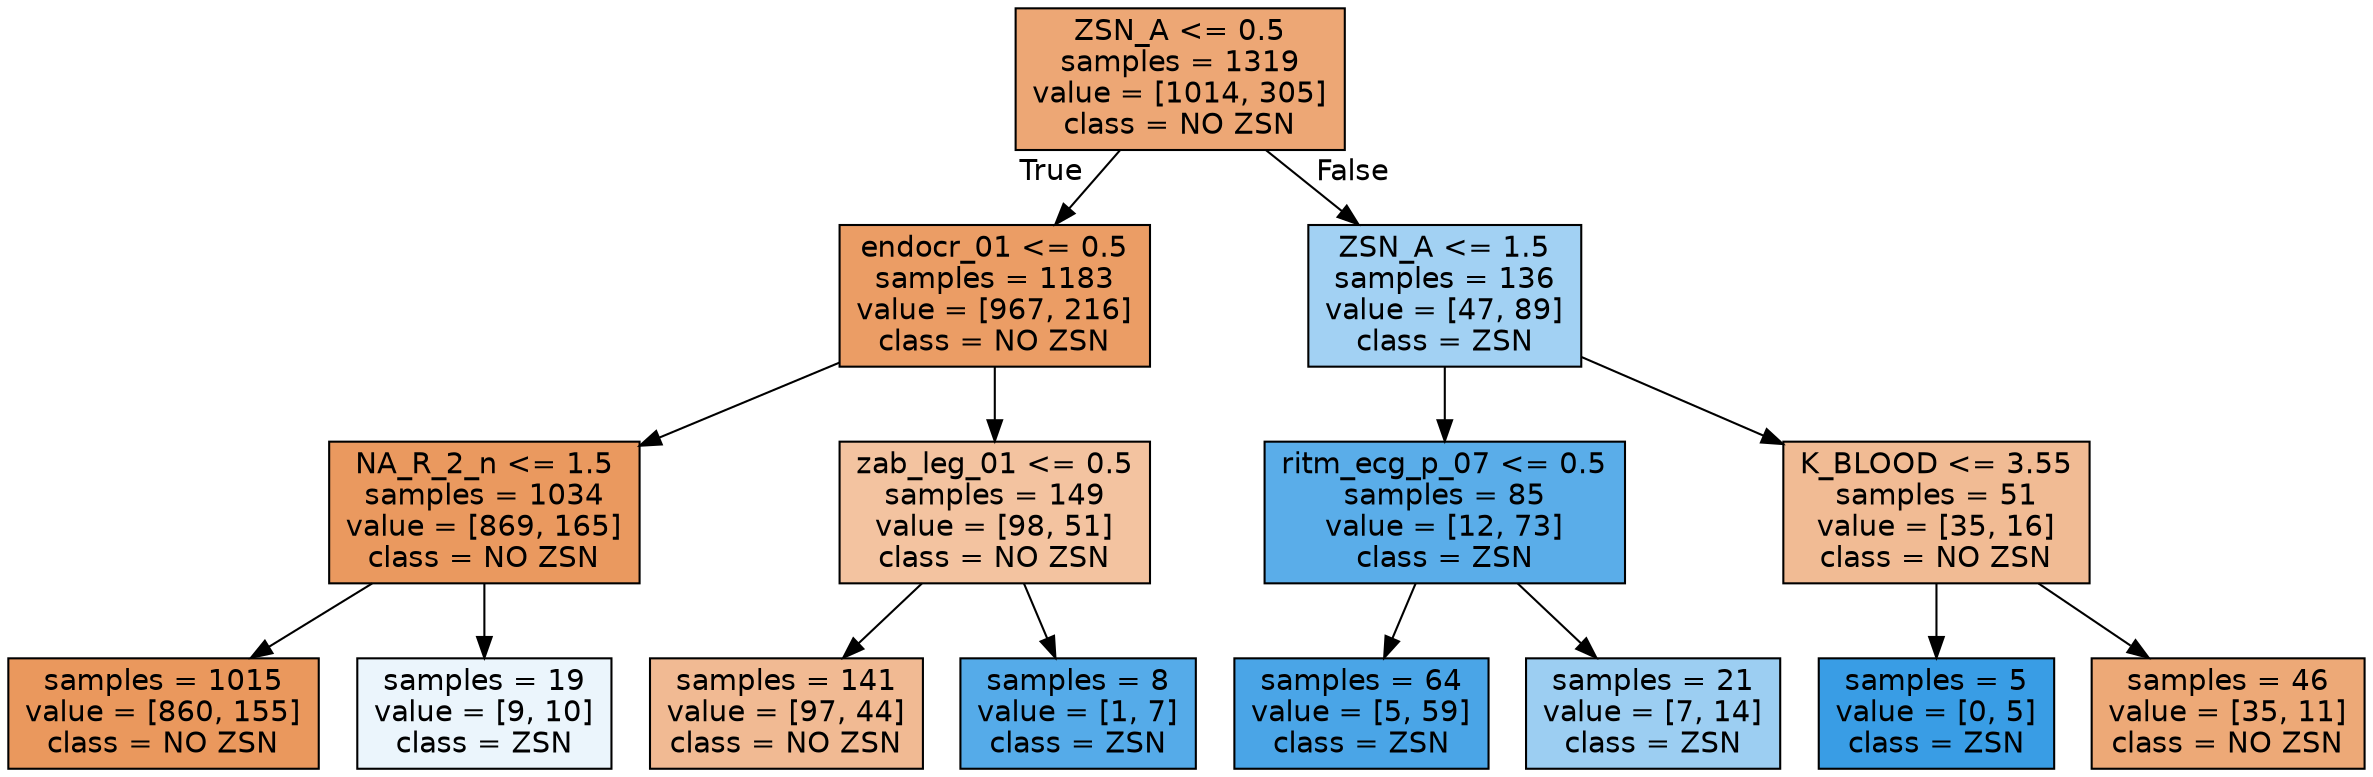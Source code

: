 digraph Tree {
node [shape=box, style="filled", color="black", fontname="helvetica"] ;
edge [fontname="helvetica"] ;
0 [label="ZSN_A <= 0.5\nsamples = 1319\nvalue = [1014, 305]\nclass = NO ZSN", fillcolor="#eda775"] ;
1 [label="endocr_01 <= 0.5\nsamples = 1183\nvalue = [967, 216]\nclass = NO ZSN", fillcolor="#eb9d65"] ;
0 -> 1 [labeldistance=2.5, labelangle=45, headlabel="True"] ;
2 [label="NA_R_2_n <= 1.5\nsamples = 1034\nvalue = [869, 165]\nclass = NO ZSN", fillcolor="#ea995f"] ;
1 -> 2 ;
3 [label="samples = 1015\nvalue = [860, 155]\nclass = NO ZSN", fillcolor="#ea985d"] ;
2 -> 3 ;
4 [label="samples = 19\nvalue = [9, 10]\nclass = ZSN", fillcolor="#ebf5fc"] ;
2 -> 4 ;
5 [label="zab_leg_01 <= 0.5\nsamples = 149\nvalue = [98, 51]\nclass = NO ZSN", fillcolor="#f3c3a0"] ;
1 -> 5 ;
6 [label="samples = 141\nvalue = [97, 44]\nclass = NO ZSN", fillcolor="#f1ba93"] ;
5 -> 6 ;
7 [label="samples = 8\nvalue = [1, 7]\nclass = ZSN", fillcolor="#55abe9"] ;
5 -> 7 ;
8 [label="ZSN_A <= 1.5\nsamples = 136\nvalue = [47, 89]\nclass = ZSN", fillcolor="#a2d1f3"] ;
0 -> 8 [labeldistance=2.5, labelangle=-45, headlabel="False"] ;
9 [label="ritm_ecg_p_07 <= 0.5\nsamples = 85\nvalue = [12, 73]\nclass = ZSN", fillcolor="#5aade9"] ;
8 -> 9 ;
10 [label="samples = 64\nvalue = [5, 59]\nclass = ZSN", fillcolor="#4aa5e7"] ;
9 -> 10 ;
11 [label="samples = 21\nvalue = [7, 14]\nclass = ZSN", fillcolor="#9ccef2"] ;
9 -> 11 ;
12 [label="K_BLOOD <= 3.55\nsamples = 51\nvalue = [35, 16]\nclass = NO ZSN", fillcolor="#f1bb94"] ;
8 -> 12 ;
13 [label="samples = 5\nvalue = [0, 5]\nclass = ZSN", fillcolor="#399de5"] ;
12 -> 13 ;
14 [label="samples = 46\nvalue = [35, 11]\nclass = NO ZSN", fillcolor="#eda977"] ;
12 -> 14 ;
}